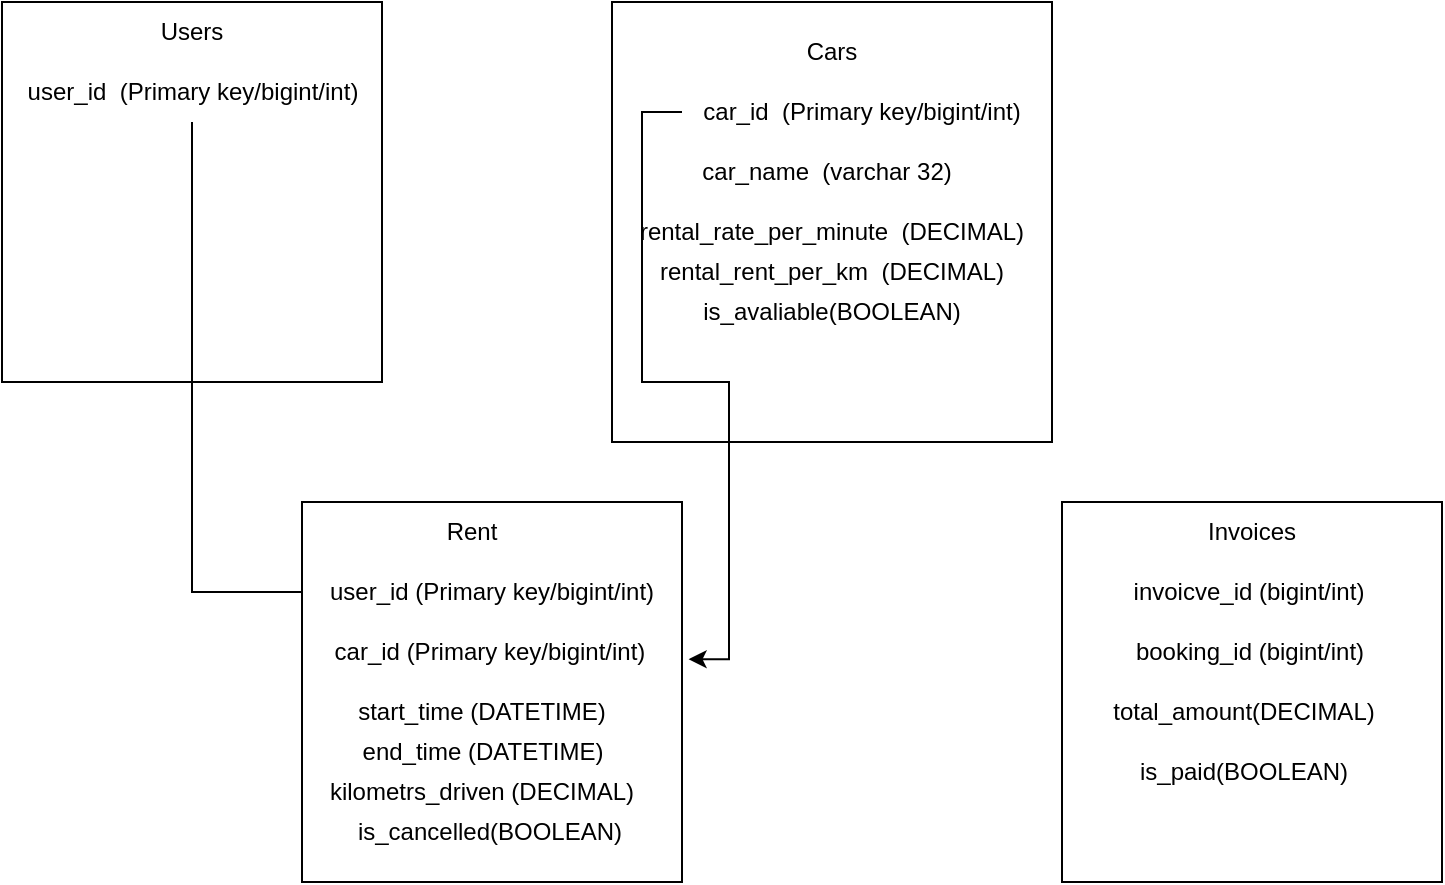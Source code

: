 <mxfile version="24.7.17">
  <diagram name="Page-1" id="R4j3IjuWDjsUBQntjkcD">
    <mxGraphModel dx="1803" dy="984" grid="1" gridSize="10" guides="1" tooltips="1" connect="1" arrows="1" fold="1" page="1" pageScale="1" pageWidth="850" pageHeight="1100" math="0" shadow="0">
      <root>
        <mxCell id="0" />
        <mxCell id="1" parent="0" />
        <mxCell id="xJSVYITagOBkP6hm_T9q-1" value="" style="whiteSpace=wrap;html=1;aspect=fixed;" vertex="1" parent="1">
          <mxGeometry x="120" y="40" width="190" height="190" as="geometry" />
        </mxCell>
        <mxCell id="xJSVYITagOBkP6hm_T9q-2" value="Users" style="text;html=1;align=center;verticalAlign=middle;whiteSpace=wrap;rounded=0;" vertex="1" parent="1">
          <mxGeometry x="185" y="40" width="60" height="30" as="geometry" />
        </mxCell>
        <mxCell id="xJSVYITagOBkP6hm_T9q-18" style="edgeStyle=orthogonalEdgeStyle;rounded=0;orthogonalLoop=1;jettySize=auto;html=1;entryX=0;entryY=0.5;entryDx=0;entryDy=0;" edge="1" parent="1" source="xJSVYITagOBkP6hm_T9q-3" target="xJSVYITagOBkP6hm_T9q-17">
          <mxGeometry relative="1" as="geometry" />
        </mxCell>
        <mxCell id="xJSVYITagOBkP6hm_T9q-3" value="user_id&amp;nbsp; (Primary key/bigint/int)" style="text;html=1;align=center;verticalAlign=middle;whiteSpace=wrap;rounded=0;" vertex="1" parent="1">
          <mxGeometry x="126.5" y="70" width="177" height="30" as="geometry" />
        </mxCell>
        <mxCell id="xJSVYITagOBkP6hm_T9q-5" value="" style="whiteSpace=wrap;html=1;aspect=fixed;" vertex="1" parent="1">
          <mxGeometry x="425" y="40" width="220" height="220" as="geometry" />
        </mxCell>
        <mxCell id="xJSVYITagOBkP6hm_T9q-6" value="Cars" style="text;html=1;align=center;verticalAlign=middle;whiteSpace=wrap;rounded=0;" vertex="1" parent="1">
          <mxGeometry x="505" y="50" width="60" height="30" as="geometry" />
        </mxCell>
        <mxCell id="xJSVYITagOBkP6hm_T9q-7" value="car_id&amp;nbsp; (Primary key/bigint/int)" style="text;html=1;align=center;verticalAlign=middle;whiteSpace=wrap;rounded=0;" vertex="1" parent="1">
          <mxGeometry x="460" y="80" width="180" height="30" as="geometry" />
        </mxCell>
        <mxCell id="xJSVYITagOBkP6hm_T9q-9" value="car_name&amp;nbsp; (varchar 32)" style="text;html=1;align=center;verticalAlign=middle;whiteSpace=wrap;rounded=0;" vertex="1" parent="1">
          <mxGeometry x="460" y="110" width="145" height="30" as="geometry" />
        </mxCell>
        <mxCell id="xJSVYITagOBkP6hm_T9q-10" value="rental_rate_per_minute&amp;nbsp; (DECIMAL)" style="text;html=1;align=center;verticalAlign=middle;whiteSpace=wrap;rounded=0;" vertex="1" parent="1">
          <mxGeometry x="420" y="140" width="230" height="30" as="geometry" />
        </mxCell>
        <mxCell id="xJSVYITagOBkP6hm_T9q-12" value="rental_rent_per_km&amp;nbsp; (DECIMAL)" style="text;html=1;align=center;verticalAlign=middle;whiteSpace=wrap;rounded=0;" vertex="1" parent="1">
          <mxGeometry x="400" y="160" width="270" height="30" as="geometry" />
        </mxCell>
        <mxCell id="xJSVYITagOBkP6hm_T9q-13" value="is_avaliable(BOOLEAN)" style="text;html=1;align=center;verticalAlign=middle;whiteSpace=wrap;rounded=0;" vertex="1" parent="1">
          <mxGeometry x="505" y="180" width="60" height="30" as="geometry" />
        </mxCell>
        <mxCell id="xJSVYITagOBkP6hm_T9q-14" value="" style="whiteSpace=wrap;html=1;aspect=fixed;" vertex="1" parent="1">
          <mxGeometry x="270" y="290" width="190" height="190" as="geometry" />
        </mxCell>
        <mxCell id="xJSVYITagOBkP6hm_T9q-15" value="Rent" style="text;html=1;align=center;verticalAlign=middle;whiteSpace=wrap;rounded=0;" vertex="1" parent="1">
          <mxGeometry x="325" y="290" width="60" height="30" as="geometry" />
        </mxCell>
        <mxCell id="xJSVYITagOBkP6hm_T9q-17" value="user_id (Primary key/bigint/int)" style="text;html=1;align=center;verticalAlign=middle;whiteSpace=wrap;rounded=0;" vertex="1" parent="1">
          <mxGeometry x="280" y="320" width="170" height="30" as="geometry" />
        </mxCell>
        <mxCell id="xJSVYITagOBkP6hm_T9q-19" value="car_id (Primary key/bigint/int)" style="text;html=1;align=center;verticalAlign=middle;whiteSpace=wrap;rounded=0;" vertex="1" parent="1">
          <mxGeometry x="263.5" y="350" width="200" height="30" as="geometry" />
        </mxCell>
        <mxCell id="xJSVYITagOBkP6hm_T9q-20" style="edgeStyle=orthogonalEdgeStyle;rounded=0;orthogonalLoop=1;jettySize=auto;html=1;exitX=0;exitY=0.5;exitDx=0;exitDy=0;entryX=0.999;entryY=0.621;entryDx=0;entryDy=0;entryPerimeter=0;" edge="1" parent="1" source="xJSVYITagOBkP6hm_T9q-7" target="xJSVYITagOBkP6hm_T9q-19">
          <mxGeometry relative="1" as="geometry" />
        </mxCell>
        <mxCell id="xJSVYITagOBkP6hm_T9q-23" value="start_time (DATETIME)" style="text;html=1;align=center;verticalAlign=middle;whiteSpace=wrap;rounded=0;" vertex="1" parent="1">
          <mxGeometry x="280" y="380" width="160" height="30" as="geometry" />
        </mxCell>
        <mxCell id="xJSVYITagOBkP6hm_T9q-24" value="end_time (DATETIME)" style="text;html=1;align=center;verticalAlign=middle;whiteSpace=wrap;rounded=0;" vertex="1" parent="1">
          <mxGeometry x="282.5" y="400" width="155" height="30" as="geometry" />
        </mxCell>
        <mxCell id="xJSVYITagOBkP6hm_T9q-25" value="kilometrs_driven (DECIMAL)" style="text;html=1;align=center;verticalAlign=middle;whiteSpace=wrap;rounded=0;" vertex="1" parent="1">
          <mxGeometry x="280" y="420" width="160" height="30" as="geometry" />
        </mxCell>
        <mxCell id="xJSVYITagOBkP6hm_T9q-26" value="is_cancelled(BOOLEAN)" style="text;html=1;align=center;verticalAlign=middle;whiteSpace=wrap;rounded=0;" vertex="1" parent="1">
          <mxGeometry x="303.5" y="440" width="120" height="30" as="geometry" />
        </mxCell>
        <mxCell id="xJSVYITagOBkP6hm_T9q-27" value="" style="whiteSpace=wrap;html=1;aspect=fixed;" vertex="1" parent="1">
          <mxGeometry x="650" y="290" width="190" height="190" as="geometry" />
        </mxCell>
        <mxCell id="xJSVYITagOBkP6hm_T9q-28" value="Invoices" style="text;html=1;align=center;verticalAlign=middle;whiteSpace=wrap;rounded=0;" vertex="1" parent="1">
          <mxGeometry x="715" y="290" width="60" height="30" as="geometry" />
        </mxCell>
        <mxCell id="xJSVYITagOBkP6hm_T9q-29" value="invoicve_id (bigint/int)" style="text;html=1;align=center;verticalAlign=middle;whiteSpace=wrap;rounded=0;" vertex="1" parent="1">
          <mxGeometry x="656" y="320" width="175" height="30" as="geometry" />
        </mxCell>
        <mxCell id="xJSVYITagOBkP6hm_T9q-30" value="booking_id (bigint/int)" style="text;html=1;align=center;verticalAlign=middle;whiteSpace=wrap;rounded=0;" vertex="1" parent="1">
          <mxGeometry x="678.5" y="350" width="130" height="30" as="geometry" />
        </mxCell>
        <mxCell id="xJSVYITagOBkP6hm_T9q-31" value="total_amount(DECIMAL)" style="text;html=1;align=center;verticalAlign=middle;whiteSpace=wrap;rounded=0;" vertex="1" parent="1">
          <mxGeometry x="711" y="380" width="60" height="30" as="geometry" />
        </mxCell>
        <mxCell id="xJSVYITagOBkP6hm_T9q-32" value="is_paid(BOOLEAN)" style="text;html=1;align=center;verticalAlign=middle;whiteSpace=wrap;rounded=0;" vertex="1" parent="1">
          <mxGeometry x="711" y="410" width="60" height="30" as="geometry" />
        </mxCell>
      </root>
    </mxGraphModel>
  </diagram>
</mxfile>
